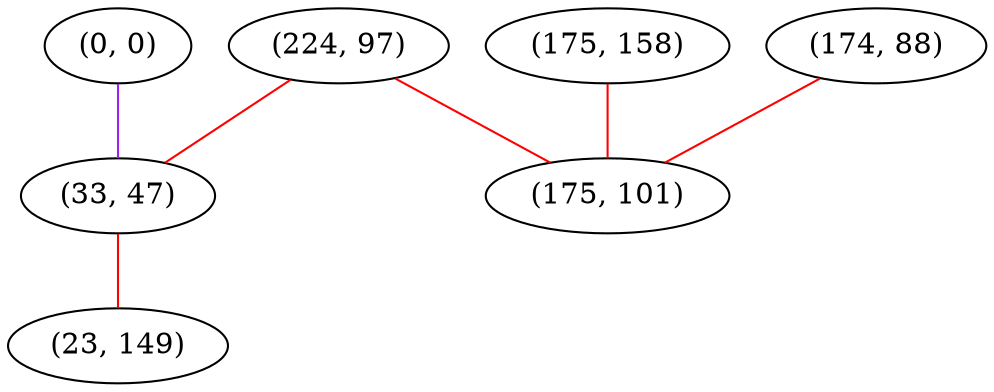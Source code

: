 graph "" {
"(224, 97)";
"(0, 0)";
"(175, 158)";
"(174, 88)";
"(33, 47)";
"(23, 149)";
"(175, 101)";
"(224, 97)" -- "(175, 101)"  [color=red, key=0, weight=1];
"(224, 97)" -- "(33, 47)"  [color=red, key=0, weight=1];
"(0, 0)" -- "(33, 47)"  [color=purple, key=0, weight=4];
"(175, 158)" -- "(175, 101)"  [color=red, key=0, weight=1];
"(174, 88)" -- "(175, 101)"  [color=red, key=0, weight=1];
"(33, 47)" -- "(23, 149)"  [color=red, key=0, weight=1];
}
